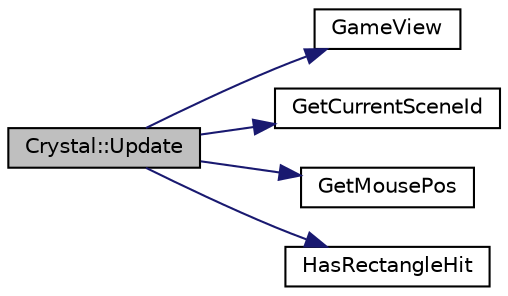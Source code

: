 digraph "Crystal::Update"
{
 // LATEX_PDF_SIZE
  edge [fontname="Helvetica",fontsize="10",labelfontname="Helvetica",labelfontsize="10"];
  node [fontname="Helvetica",fontsize="10",shape=record];
  rankdir="LR";
  Node1 [label="Crystal::Update",height=0.2,width=0.4,color="black", fillcolor="grey75", style="filled", fontcolor="black",tooltip="水晶の更新 ゲームシーン以外では死亡 死んでいなければ当たり判定を取る"];
  Node1 -> Node2 [color="midnightblue",fontsize="10",style="solid",fontname="Helvetica"];
  Node2 [label="GameView",height=0.2,width=0.4,color="black", fillcolor="white", style="filled",URL="$_game_data_8cpp.html#ae547a3bb0f32ebf53a09a612c1147746",tooltip=" "];
  Node1 -> Node3 [color="midnightblue",fontsize="10",style="solid",fontname="Helvetica"];
  Node3 [label="GetCurrentSceneId",height=0.2,width=0.4,color="black", fillcolor="white", style="filled",URL="$_scene_8cpp.html#a9900ed42962250f87c2a65188751c746",tooltip="現在実行中のシーンIDの取得関数"];
  Node1 -> Node4 [color="midnightblue",fontsize="10",style="solid",fontname="Helvetica"];
  Node4 [label="GetMousePos",height=0.2,width=0.4,color="black", fillcolor="white", style="filled",URL="$_input_8cpp.html#aa276e0dd5c42af1f1baa54558df126ee",tooltip="マウスの座標取得関数"];
  Node1 -> Node5 [color="midnightblue",fontsize="10",style="solid",fontname="Helvetica"];
  Node5 [label="HasRectangleHit",height=0.2,width=0.4,color="black", fillcolor="white", style="filled",URL="$_calculation_8cpp.html#a676a15e82a69de27580e90985f2de4ac",tooltip=" "];
}

